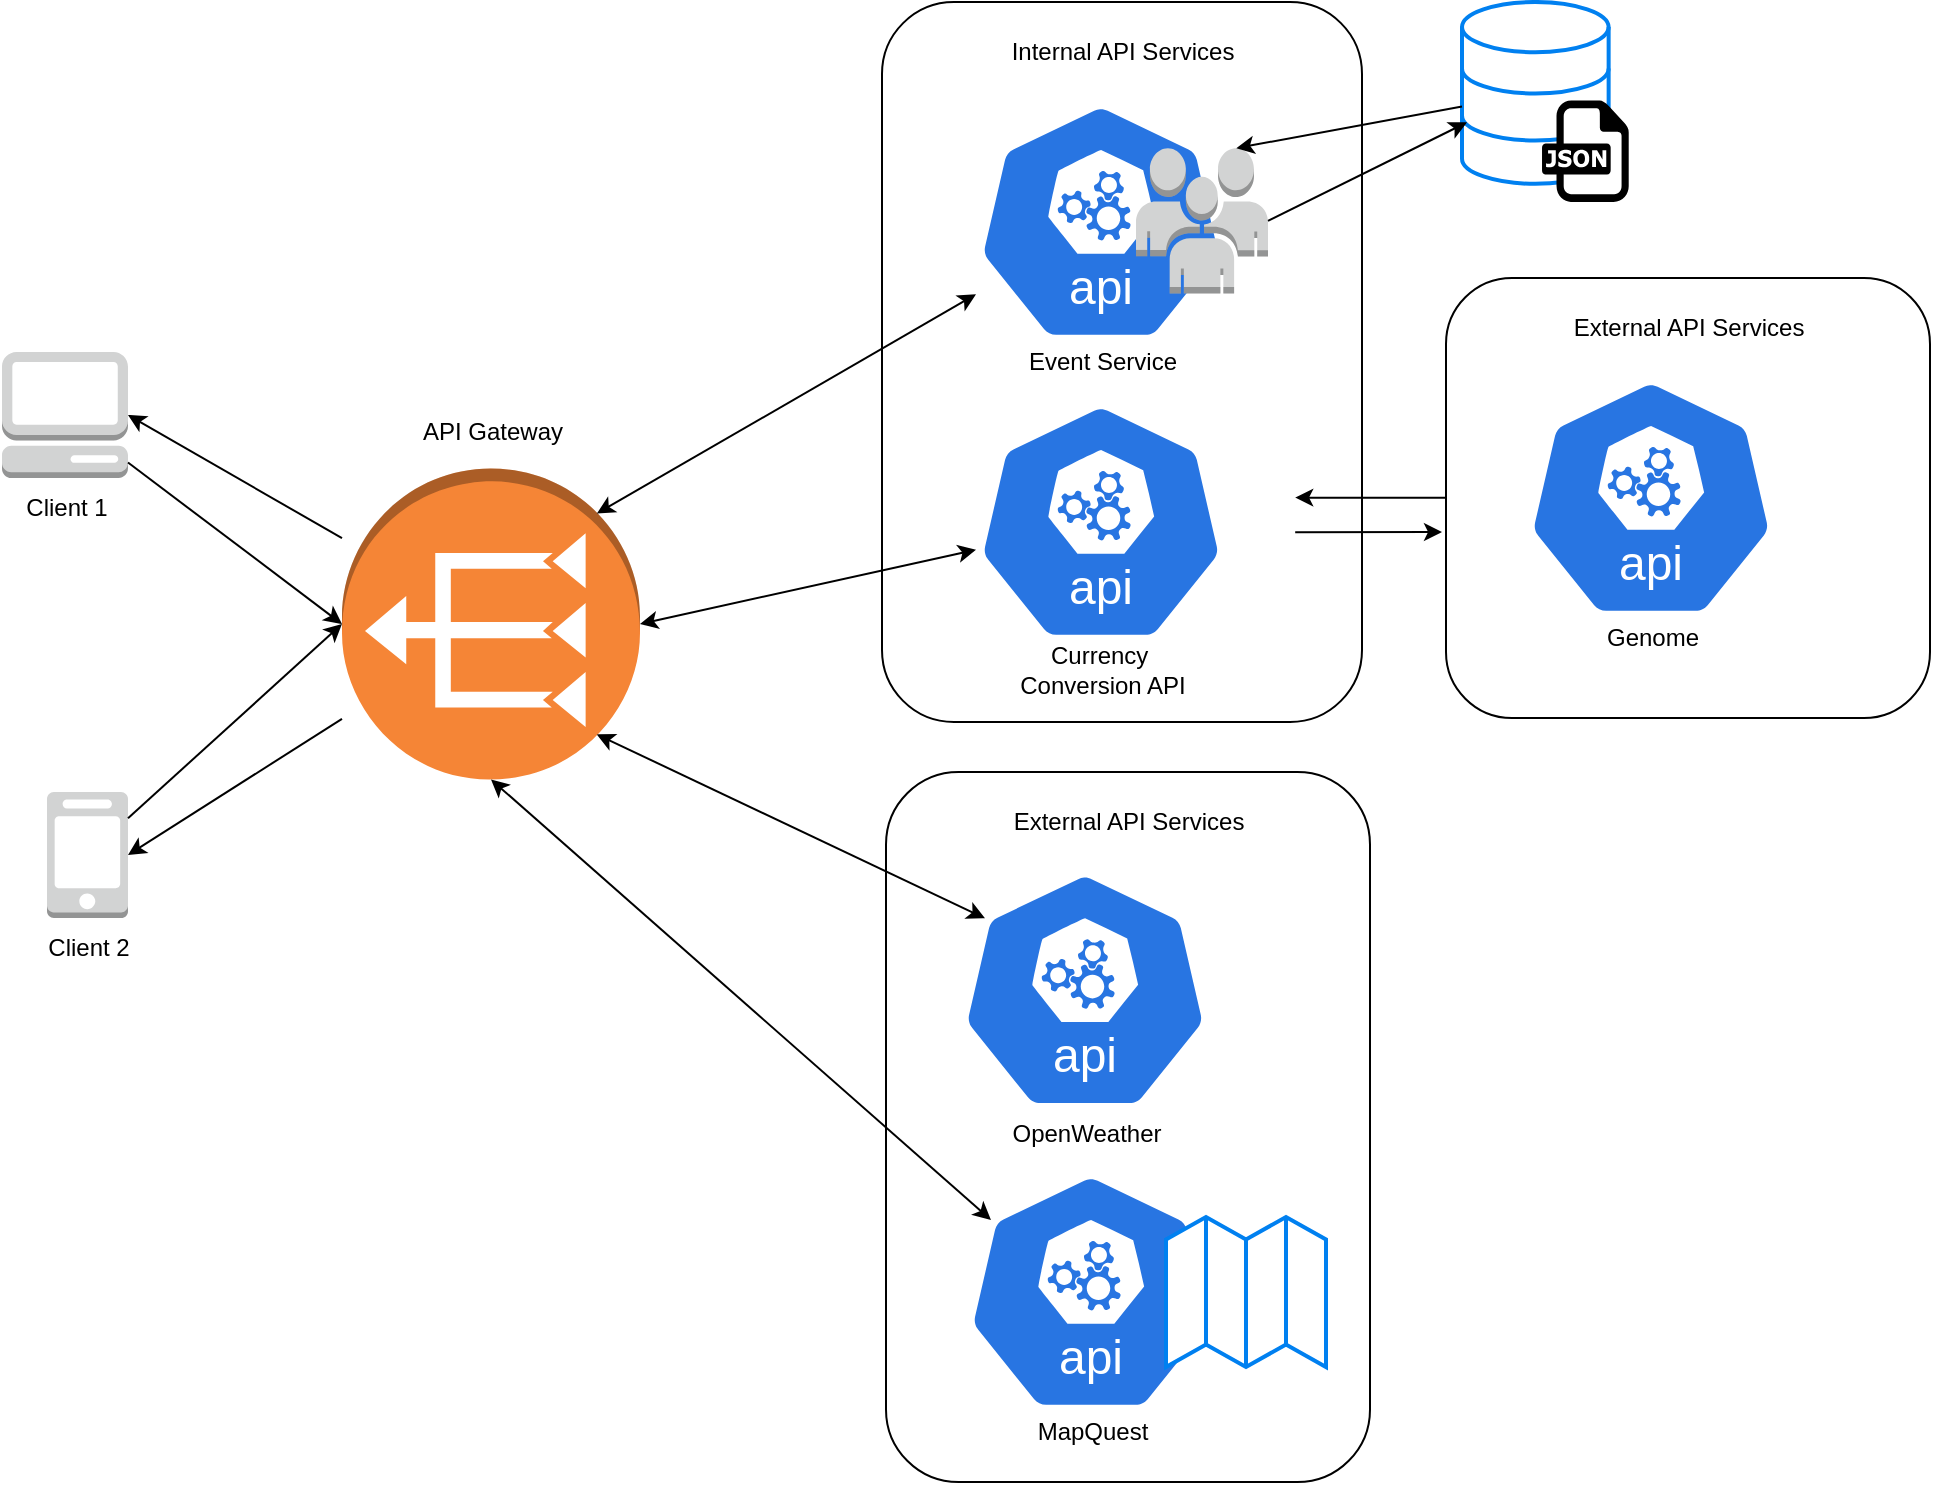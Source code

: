 <mxfile version="26.0.13">
  <diagram name="Page-1" id="VYijKOtEV4qPMr08C5fR">
    <mxGraphModel dx="1466" dy="989" grid="1" gridSize="10" guides="1" tooltips="1" connect="1" arrows="1" fold="1" page="1" pageScale="1" pageWidth="827" pageHeight="1169" math="0" shadow="0">
      <root>
        <mxCell id="0" />
        <mxCell id="1" parent="0" />
        <mxCell id="-wHZgvFoGwFTBL45AHq1-1" value="" style="outlineConnect=0;dashed=0;verticalLabelPosition=bottom;verticalAlign=top;align=center;html=1;shape=mxgraph.aws3.management_console;fillColor=#D2D3D3;gradientColor=none;" vertex="1" parent="1">
          <mxGeometry x="30" y="215" width="63" height="63" as="geometry" />
        </mxCell>
        <mxCell id="-wHZgvFoGwFTBL45AHq1-2" value="" style="outlineConnect=0;dashed=0;verticalLabelPosition=bottom;verticalAlign=top;align=center;html=1;shape=mxgraph.aws3.mobile_client;fillColor=#D2D3D3;gradientColor=none;" vertex="1" parent="1">
          <mxGeometry x="52.5" y="435" width="40.5" height="63" as="geometry" />
        </mxCell>
        <mxCell id="-wHZgvFoGwFTBL45AHq1-3" value="" style="outlineConnect=0;dashed=0;verticalLabelPosition=bottom;verticalAlign=top;align=center;html=1;shape=mxgraph.aws3.vpc_nat_gateway;fillColor=#F58536;gradientColor=none;rotation=-180;" vertex="1" parent="1">
          <mxGeometry x="200" y="273.26" width="149" height="155.48" as="geometry" />
        </mxCell>
        <mxCell id="-wHZgvFoGwFTBL45AHq1-4" style="rounded=0;orthogonalLoop=1;jettySize=auto;html=1;entryX=1;entryY=0.5;entryDx=0;entryDy=0;entryPerimeter=0;" edge="1" parent="1" source="-wHZgvFoGwFTBL45AHq1-1" target="-wHZgvFoGwFTBL45AHq1-3">
          <mxGeometry relative="1" as="geometry" />
        </mxCell>
        <mxCell id="-wHZgvFoGwFTBL45AHq1-5" style="rounded=0;orthogonalLoop=1;jettySize=auto;html=1;entryX=1;entryY=0.5;entryDx=0;entryDy=0;entryPerimeter=0;" edge="1" parent="1" source="-wHZgvFoGwFTBL45AHq1-2" target="-wHZgvFoGwFTBL45AHq1-3">
          <mxGeometry relative="1" as="geometry" />
        </mxCell>
        <mxCell id="-wHZgvFoGwFTBL45AHq1-6" value="" style="group" vertex="1" connectable="0" parent="1">
          <mxGeometry x="760" y="40" width="90" height="100" as="geometry" />
        </mxCell>
        <mxCell id="-wHZgvFoGwFTBL45AHq1-7" value="" style="html=1;verticalLabelPosition=bottom;align=center;labelBackgroundColor=#ffffff;verticalAlign=top;strokeWidth=2;strokeColor=#0080F0;shadow=0;dashed=0;shape=mxgraph.ios7.icons.data;" vertex="1" parent="-wHZgvFoGwFTBL45AHq1-6">
          <mxGeometry width="73.321" height="90.909" as="geometry" />
        </mxCell>
        <mxCell id="-wHZgvFoGwFTBL45AHq1-8" value="" style="dashed=0;outlineConnect=0;html=1;align=center;labelPosition=center;verticalLabelPosition=bottom;verticalAlign=top;shape=mxgraph.weblogos.json" vertex="1" parent="-wHZgvFoGwFTBL45AHq1-6">
          <mxGeometry x="39.995" y="49.271" width="43.36" height="50.727" as="geometry" />
        </mxCell>
        <mxCell id="-wHZgvFoGwFTBL45AHq1-9" value="" style="rounded=1;whiteSpace=wrap;html=1;movable=1;resizable=1;rotatable=1;deletable=1;editable=1;locked=0;connectable=1;container=0;" vertex="1" parent="1">
          <mxGeometry x="470" y="40" width="240" height="360" as="geometry" />
        </mxCell>
        <mxCell id="-wHZgvFoGwFTBL45AHq1-10" value="Internal API Services" style="text;html=1;align=center;verticalAlign=middle;resizable=0;points=[];autosize=1;strokeColor=none;fillColor=none;container=0;" vertex="1" parent="1">
          <mxGeometry x="520" y="50" width="140" height="30" as="geometry" />
        </mxCell>
        <mxCell id="-wHZgvFoGwFTBL45AHq1-11" value="" style="aspect=fixed;sketch=0;html=1;dashed=0;whitespace=wrap;verticalLabelPosition=bottom;verticalAlign=top;fillColor=#2875E2;strokeColor=#ffffff;points=[[0.005,0.63,0],[0.1,0.2,0],[0.9,0.2,0],[0.5,0,0],[0.995,0.63,0],[0.72,0.99,0],[0.5,1,0],[0.28,0.99,0]];shape=mxgraph.kubernetes.icon2;kubernetesLabel=1;prIcon=api;container=0;" vertex="1" parent="1">
          <mxGeometry x="517" y="90" width="125" height="120" as="geometry" />
        </mxCell>
        <mxCell id="-wHZgvFoGwFTBL45AHq1-12" value="" style="outlineConnect=0;dashed=0;verticalLabelPosition=bottom;verticalAlign=top;align=center;html=1;shape=mxgraph.aws3.users;fillColor=#D2D3D3;gradientColor=none;container=0;" vertex="1" parent="1">
          <mxGeometry x="597" y="113.077" width="66" height="72.692" as="geometry" />
        </mxCell>
        <mxCell id="-wHZgvFoGwFTBL45AHq1-13" value="Event Service" style="text;html=1;align=center;verticalAlign=middle;resizable=0;points=[];autosize=1;strokeColor=none;fillColor=none;container=0;" vertex="1" parent="1">
          <mxGeometry x="529.5" y="205.385" width="100" height="30" as="geometry" />
        </mxCell>
        <mxCell id="-wHZgvFoGwFTBL45AHq1-14" value="" style="group" vertex="1" connectable="0" parent="1">
          <mxGeometry x="752" y="178" width="242" height="220" as="geometry" />
        </mxCell>
        <mxCell id="-wHZgvFoGwFTBL45AHq1-15" value="" style="group" vertex="1" connectable="0" parent="-wHZgvFoGwFTBL45AHq1-14">
          <mxGeometry width="242" height="220" as="geometry" />
        </mxCell>
        <mxCell id="-wHZgvFoGwFTBL45AHq1-16" value="" style="rounded=1;whiteSpace=wrap;html=1;" vertex="1" parent="-wHZgvFoGwFTBL45AHq1-15">
          <mxGeometry width="242" height="220" as="geometry" />
        </mxCell>
        <mxCell id="-wHZgvFoGwFTBL45AHq1-17" value="External API Services" style="text;html=1;align=center;verticalAlign=middle;resizable=0;points=[];autosize=1;strokeColor=none;fillColor=none;" vertex="1" parent="-wHZgvFoGwFTBL45AHq1-15">
          <mxGeometry x="51" y="10" width="140" height="30" as="geometry" />
        </mxCell>
        <mxCell id="-wHZgvFoGwFTBL45AHq1-18" value="" style="group" vertex="1" connectable="0" parent="-wHZgvFoGwFTBL45AHq1-14">
          <mxGeometry x="40" y="50" width="188" height="150" as="geometry" />
        </mxCell>
        <mxCell id="-wHZgvFoGwFTBL45AHq1-19" value="" style="aspect=fixed;sketch=0;html=1;dashed=0;whitespace=wrap;verticalLabelPosition=bottom;verticalAlign=top;fillColor=#2875E2;strokeColor=#ffffff;points=[[0.005,0.63,0],[0.1,0.2,0],[0.9,0.2,0],[0.5,0,0],[0.995,0.63,0],[0.72,0.99,0],[0.5,1,0],[0.28,0.99,0]];shape=mxgraph.kubernetes.icon2;kubernetesLabel=1;prIcon=api" vertex="1" parent="-wHZgvFoGwFTBL45AHq1-18">
          <mxGeometry width="125" height="120" as="geometry" />
        </mxCell>
        <mxCell id="-wHZgvFoGwFTBL45AHq1-20" value="" style="shape=image;html=1;verticalAlign=top;verticalLabelPosition=bottom;labelBackgroundColor=#ffffff;imageAspect=0;aspect=fixed;image=https://cdn0.iconfinder.com/data/icons/business-startup-10/50/77-128.png" vertex="1" parent="-wHZgvFoGwFTBL45AHq1-18">
          <mxGeometry x="90" y="26.539" width="98" height="98" as="geometry" />
        </mxCell>
        <mxCell id="-wHZgvFoGwFTBL45AHq1-21" value="Genome" style="text;html=1;align=center;verticalAlign=middle;resizable=0;points=[];autosize=1;strokeColor=none;fillColor=none;" vertex="1" parent="-wHZgvFoGwFTBL45AHq1-18">
          <mxGeometry x="27.5" y="115.383" width="70" height="30" as="geometry" />
        </mxCell>
        <mxCell id="-wHZgvFoGwFTBL45AHq1-22" value="" style="rounded=1;whiteSpace=wrap;html=1;" vertex="1" parent="1">
          <mxGeometry x="472" y="425" width="242" height="355" as="geometry" />
        </mxCell>
        <mxCell id="-wHZgvFoGwFTBL45AHq1-23" value="" style="group" vertex="1" connectable="0" parent="1">
          <mxGeometry x="509" y="465" width="198" height="160" as="geometry" />
        </mxCell>
        <mxCell id="-wHZgvFoGwFTBL45AHq1-24" value="" style="aspect=fixed;sketch=0;html=1;dashed=0;whitespace=wrap;verticalLabelPosition=bottom;verticalAlign=top;fillColor=#2875E2;strokeColor=#ffffff;points=[[0.005,0.63,0],[0.1,0.2,0],[0.9,0.2,0],[0.5,0,0],[0.995,0.63,0],[0.72,0.99,0],[0.5,1,0],[0.28,0.99,0]];shape=mxgraph.kubernetes.icon2;kubernetesLabel=1;prIcon=api" vertex="1" parent="-wHZgvFoGwFTBL45AHq1-23">
          <mxGeometry y="9.143" width="125" height="120" as="geometry" />
        </mxCell>
        <mxCell id="-wHZgvFoGwFTBL45AHq1-25" value="" style="shape=image;html=1;verticalAlign=top;verticalLabelPosition=bottom;labelBackgroundColor=#ffffff;imageAspect=0;aspect=fixed;image=https://cdn2.iconfinder.com/data/icons/weather-color-2/500/weather-17-128.png" vertex="1" parent="-wHZgvFoGwFTBL45AHq1-23">
          <mxGeometry x="70" width="128" height="128" as="geometry" />
        </mxCell>
        <mxCell id="-wHZgvFoGwFTBL45AHq1-26" value="OpenWeather" style="text;html=1;align=center;verticalAlign=middle;resizable=0;points=[];autosize=1;strokeColor=none;fillColor=none;" vertex="1" parent="-wHZgvFoGwFTBL45AHq1-23">
          <mxGeometry x="12.5" y="125.715" width="100" height="30" as="geometry" />
        </mxCell>
        <mxCell id="-wHZgvFoGwFTBL45AHq1-27" value="External API Services" style="text;html=1;align=center;verticalAlign=middle;resizable=0;points=[];autosize=1;strokeColor=none;fillColor=none;" vertex="1" parent="1">
          <mxGeometry x="523" y="435" width="140" height="30" as="geometry" />
        </mxCell>
        <mxCell id="-wHZgvFoGwFTBL45AHq1-28" value="" style="group" vertex="1" connectable="0" parent="1">
          <mxGeometry x="512" y="625" width="190" height="150" as="geometry" />
        </mxCell>
        <mxCell id="-wHZgvFoGwFTBL45AHq1-29" value="" style="aspect=fixed;sketch=0;html=1;dashed=0;whitespace=wrap;verticalLabelPosition=bottom;verticalAlign=top;fillColor=#2875E2;strokeColor=#ffffff;points=[[0.005,0.63,0],[0.1,0.2,0],[0.9,0.2,0],[0.5,0,0],[0.995,0.63,0],[0.72,0.99,0],[0.5,1,0],[0.28,0.99,0]];shape=mxgraph.kubernetes.icon2;kubernetesLabel=1;prIcon=api" vertex="1" parent="-wHZgvFoGwFTBL45AHq1-28">
          <mxGeometry width="125" height="120" as="geometry" />
        </mxCell>
        <mxCell id="-wHZgvFoGwFTBL45AHq1-30" value="MapQuest" style="text;html=1;align=center;verticalAlign=middle;resizable=0;points=[];autosize=1;strokeColor=none;fillColor=none;" vertex="1" parent="-wHZgvFoGwFTBL45AHq1-28">
          <mxGeometry x="22.5" y="115.383" width="80" height="30" as="geometry" />
        </mxCell>
        <mxCell id="-wHZgvFoGwFTBL45AHq1-31" value="" style="html=1;verticalLabelPosition=bottom;align=center;labelBackgroundColor=#ffffff;verticalAlign=top;strokeWidth=2;strokeColor=#0080F0;shadow=0;dashed=0;shape=mxgraph.ios7.icons.map;" vertex="1" parent="-wHZgvFoGwFTBL45AHq1-28">
          <mxGeometry x="100" y="22.5" width="80" height="75" as="geometry" />
        </mxCell>
        <mxCell id="-wHZgvFoGwFTBL45AHq1-32" value="" style="group" vertex="1" connectable="0" parent="1">
          <mxGeometry x="517.005" y="240" width="159.59" height="154.009" as="geometry" />
        </mxCell>
        <mxCell id="-wHZgvFoGwFTBL45AHq1-33" value="" style="aspect=fixed;sketch=0;html=1;dashed=0;whitespace=wrap;verticalLabelPosition=bottom;verticalAlign=top;fillColor=#2875E2;strokeColor=#ffffff;points=[[0.005,0.63,0],[0.1,0.2,0],[0.9,0.2,0],[0.5,0,0],[0.995,0.63,0],[0.72,0.99,0],[0.5,1,0],[0.28,0.99,0]];shape=mxgraph.kubernetes.icon2;kubernetesLabel=1;prIcon=api;container=0;" vertex="1" parent="-wHZgvFoGwFTBL45AHq1-32">
          <mxGeometry width="125" height="120" as="geometry" />
        </mxCell>
        <mxCell id="-wHZgvFoGwFTBL45AHq1-34" value="" style="shape=image;html=1;verticalAlign=top;verticalLabelPosition=bottom;labelBackgroundColor=#ffffff;imageAspect=0;aspect=fixed;image=https://cdn0.iconfinder.com/data/icons/business-startup-10/50/77-128.png;container=0;" vertex="1" parent="-wHZgvFoGwFTBL45AHq1-32">
          <mxGeometry x="90" y="30.41" width="69.59" height="69.59" as="geometry" />
        </mxCell>
        <mxCell id="-wHZgvFoGwFTBL45AHq1-35" value="Currency&amp;nbsp;&lt;div&gt;Conversion API&lt;/div&gt;" style="text;html=1;align=center;verticalAlign=middle;resizable=0;points=[];autosize=1;strokeColor=none;fillColor=none;container=0;" vertex="1" parent="-wHZgvFoGwFTBL45AHq1-32">
          <mxGeometry x="7.5" y="114.009" width="110" height="40" as="geometry" />
        </mxCell>
        <mxCell id="-wHZgvFoGwFTBL45AHq1-36" style="rounded=0;orthogonalLoop=1;jettySize=auto;html=1;" edge="1" parent="1" source="-wHZgvFoGwFTBL45AHq1-34">
          <mxGeometry relative="1" as="geometry">
            <mxPoint x="750" y="305" as="targetPoint" />
          </mxGeometry>
        </mxCell>
        <mxCell id="-wHZgvFoGwFTBL45AHq1-37" style="rounded=0;orthogonalLoop=1;jettySize=auto;html=1;entryX=1;entryY=0.25;entryDx=0;entryDy=0;" edge="1" parent="1" source="-wHZgvFoGwFTBL45AHq1-16" target="-wHZgvFoGwFTBL45AHq1-34">
          <mxGeometry relative="1" as="geometry" />
        </mxCell>
        <mxCell id="-wHZgvFoGwFTBL45AHq1-38" style="rounded=0;orthogonalLoop=1;jettySize=auto;html=1;entryX=0.76;entryY=0;entryDx=0;entryDy=0;entryPerimeter=0;" edge="1" parent="1" source="-wHZgvFoGwFTBL45AHq1-7" target="-wHZgvFoGwFTBL45AHq1-12">
          <mxGeometry relative="1" as="geometry" />
        </mxCell>
        <mxCell id="-wHZgvFoGwFTBL45AHq1-39" style="rounded=0;orthogonalLoop=1;jettySize=auto;html=1;exitX=1;exitY=0.5;exitDx=0;exitDy=0;exitPerimeter=0;entryX=0.034;entryY=0.662;entryDx=0;entryDy=0;entryPerimeter=0;" edge="1" parent="1" source="-wHZgvFoGwFTBL45AHq1-12" target="-wHZgvFoGwFTBL45AHq1-7">
          <mxGeometry relative="1" as="geometry" />
        </mxCell>
        <mxCell id="-wHZgvFoGwFTBL45AHq1-40" style="rounded=0;orthogonalLoop=1;jettySize=auto;html=1;entryX=0.145;entryY=0.855;entryDx=0;entryDy=0;entryPerimeter=0;startArrow=classic;startFill=1;" edge="1" parent="1" source="-wHZgvFoGwFTBL45AHq1-11" target="-wHZgvFoGwFTBL45AHq1-3">
          <mxGeometry relative="1" as="geometry" />
        </mxCell>
        <mxCell id="-wHZgvFoGwFTBL45AHq1-41" style="rounded=0;orthogonalLoop=1;jettySize=auto;html=1;entryX=0;entryY=0.5;entryDx=0;entryDy=0;entryPerimeter=0;startArrow=classic;startFill=1;" edge="1" parent="1" source="-wHZgvFoGwFTBL45AHq1-33" target="-wHZgvFoGwFTBL45AHq1-3">
          <mxGeometry relative="1" as="geometry" />
        </mxCell>
        <mxCell id="-wHZgvFoGwFTBL45AHq1-42" style="rounded=0;orthogonalLoop=1;jettySize=auto;html=1;exitX=0.1;exitY=0.2;exitDx=0;exitDy=0;exitPerimeter=0;entryX=0.145;entryY=0.145;entryDx=0;entryDy=0;entryPerimeter=0;startArrow=classic;startFill=1;" edge="1" parent="1" source="-wHZgvFoGwFTBL45AHq1-24" target="-wHZgvFoGwFTBL45AHq1-3">
          <mxGeometry relative="1" as="geometry" />
        </mxCell>
        <mxCell id="-wHZgvFoGwFTBL45AHq1-43" style="rounded=0;orthogonalLoop=1;jettySize=auto;html=1;exitX=0.1;exitY=0.2;exitDx=0;exitDy=0;exitPerimeter=0;entryX=0.5;entryY=0;entryDx=0;entryDy=0;entryPerimeter=0;startArrow=classic;startFill=1;" edge="1" parent="1" source="-wHZgvFoGwFTBL45AHq1-29" target="-wHZgvFoGwFTBL45AHq1-3">
          <mxGeometry relative="1" as="geometry" />
        </mxCell>
        <mxCell id="-wHZgvFoGwFTBL45AHq1-44" style="rounded=0;orthogonalLoop=1;jettySize=auto;html=1;entryX=1;entryY=0.5;entryDx=0;entryDy=0;entryPerimeter=0;" edge="1" parent="1" source="-wHZgvFoGwFTBL45AHq1-3" target="-wHZgvFoGwFTBL45AHq1-1">
          <mxGeometry relative="1" as="geometry" />
        </mxCell>
        <mxCell id="-wHZgvFoGwFTBL45AHq1-45" style="rounded=0;orthogonalLoop=1;jettySize=auto;html=1;entryX=1;entryY=0.5;entryDx=0;entryDy=0;entryPerimeter=0;" edge="1" parent="1" source="-wHZgvFoGwFTBL45AHq1-3" target="-wHZgvFoGwFTBL45AHq1-2">
          <mxGeometry relative="1" as="geometry" />
        </mxCell>
        <mxCell id="-wHZgvFoGwFTBL45AHq1-46" value="API Gateway" style="text;html=1;align=center;verticalAlign=middle;resizable=0;points=[];autosize=1;strokeColor=none;fillColor=none;" vertex="1" parent="1">
          <mxGeometry x="229.5" y="240" width="90" height="30" as="geometry" />
        </mxCell>
        <mxCell id="-wHZgvFoGwFTBL45AHq1-47" value="Client 1" style="text;html=1;align=center;verticalAlign=middle;resizable=0;points=[];autosize=1;strokeColor=none;fillColor=none;" vertex="1" parent="1">
          <mxGeometry x="31.5" y="278" width="60" height="30" as="geometry" />
        </mxCell>
        <mxCell id="-wHZgvFoGwFTBL45AHq1-48" value="Client 2" style="text;html=1;align=center;verticalAlign=middle;resizable=0;points=[];autosize=1;strokeColor=none;fillColor=none;" vertex="1" parent="1">
          <mxGeometry x="42.75" y="498" width="60" height="30" as="geometry" />
        </mxCell>
      </root>
    </mxGraphModel>
  </diagram>
</mxfile>
